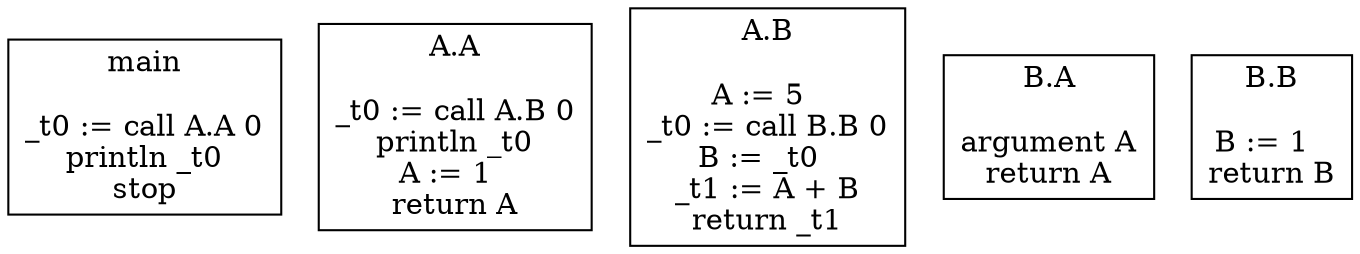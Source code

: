 digraph {
graph [splines=ortho]
node [shape=box]
"main" [label="main\n\n_t0 := call A.A 0
println _t0
stop
"];
"A.A" [label="A.A\n\n_t0 := call A.B 0
println _t0
A := 1  
return A
"];
"A.B" [label="A.B\n\nA := 5  
_t0 := call B.B 0
B := _t0  
_t1 := A + B
return _t1
"];
"B.A" [label="B.A\n\nargument A
return A
"];
"B.B" [label="B.B\n\nB := 1  
return B
"];
}
